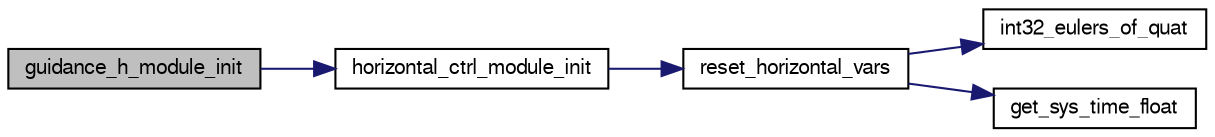 digraph "guidance_h_module_init"
{
  edge [fontname="FreeSans",fontsize="10",labelfontname="FreeSans",labelfontsize="10"];
  node [fontname="FreeSans",fontsize="10",shape=record];
  rankdir="LR";
  Node1 [label="guidance_h_module_init",height=0.2,width=0.4,color="black", fillcolor="grey75", style="filled", fontcolor="black"];
  Node1 -> Node2 [color="midnightblue",fontsize="10",style="solid",fontname="FreeSans"];
  Node2 [label="horizontal_ctrl_module_init",height=0.2,width=0.4,color="black", fillcolor="white", style="filled",URL="$optical__flow__hover_8c.html#ab10a886e73d13b8c525a5bdee70a19af",tooltip="Initialize the horizontal optical flow hover module. "];
  Node2 -> Node3 [color="midnightblue",fontsize="10",style="solid",fontname="FreeSans"];
  Node3 [label="reset_horizontal_vars",height=0.2,width=0.4,color="black", fillcolor="white", style="filled",URL="$optical__flow__hover_8c.html#a043924ff94b6679387ad01bd10786087",tooltip="Reset all horizontal variables: "];
  Node3 -> Node4 [color="midnightblue",fontsize="10",style="solid",fontname="FreeSans"];
  Node4 [label="int32_eulers_of_quat",height=0.2,width=0.4,color="black", fillcolor="white", style="filled",URL="$group__math__algebra__int.html#ga02ccc32cb7b533e0c7cf18140fb7104e"];
  Node3 -> Node5 [color="midnightblue",fontsize="10",style="solid",fontname="FreeSans"];
  Node5 [label="get_sys_time_float",height=0.2,width=0.4,color="black", fillcolor="white", style="filled",URL="$sys__time_8h.html#af486c2fb33d8d33645256a9970eb056e",tooltip="Get the time in seconds since startup. "];
}
